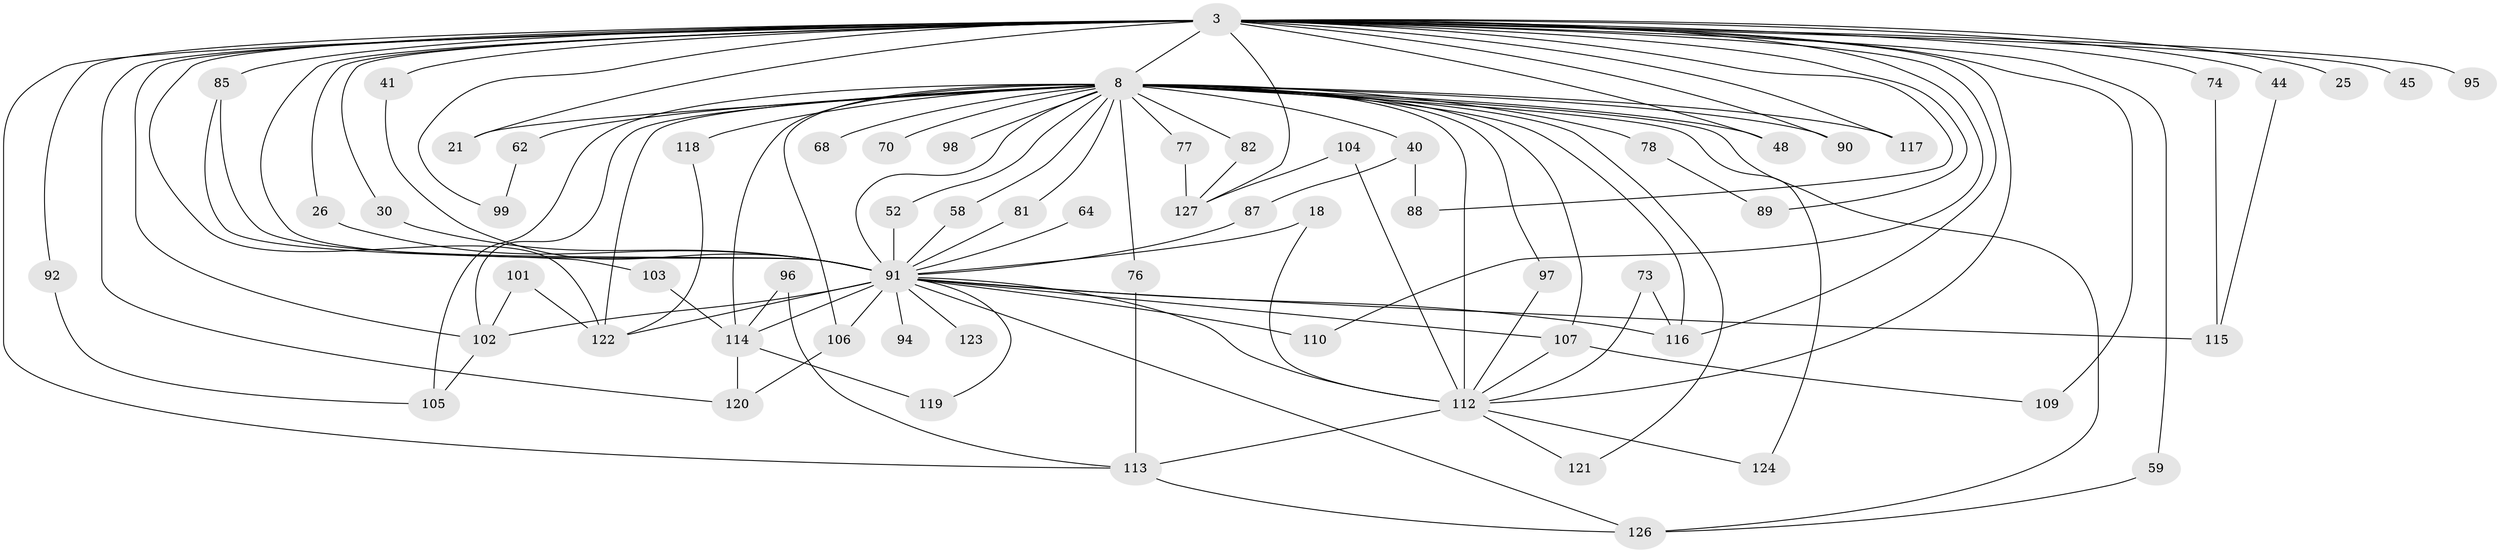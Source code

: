 // original degree distribution, {20: 0.007874015748031496, 28: 0.015748031496062992, 24: 0.007874015748031496, 38: 0.007874015748031496, 21: 0.007874015748031496, 12: 0.007874015748031496, 25: 0.007874015748031496, 26: 0.007874015748031496, 17: 0.007874015748031496, 5: 0.031496062992125984, 3: 0.23622047244094488, 4: 0.07874015748031496, 7: 0.023622047244094488, 2: 0.5354330708661418, 6: 0.015748031496062992}
// Generated by graph-tools (version 1.1) at 2025/46/03/09/25 04:46:13]
// undirected, 63 vertices, 116 edges
graph export_dot {
graph [start="1"]
  node [color=gray90,style=filled];
  3 [super="+2+1"];
  8 [super="+5+4"];
  18;
  21;
  25;
  26;
  30;
  40;
  41;
  44;
  45;
  48;
  52;
  58;
  59;
  62;
  64;
  68 [super="+28"];
  70;
  73;
  74 [super="+17"];
  76;
  77;
  78 [super="+55"];
  81;
  82;
  85 [super="+53"];
  87;
  88;
  89;
  90;
  91 [super="+67+9"];
  92;
  94;
  95;
  96;
  97;
  98;
  99;
  101;
  102 [super="+66+79+69+49"];
  103;
  104;
  105 [super="+24"];
  106 [super="+56"];
  107 [super="+46+61"];
  109;
  110 [super="+36"];
  112 [super="+50+34"];
  113 [super="+51+39"];
  114 [super="+32+31+86+43+71"];
  115 [super="+57"];
  116 [super="+42+80+35"];
  117;
  118 [super="+65+27"];
  119 [super="+83"];
  120 [super="+93"];
  121;
  122 [super="+11+111"];
  123 [super="+14"];
  124;
  126 [super="+108+37+72+125"];
  127 [super="+60+38"];
  3 -- 8 [weight=9];
  3 -- 25 [weight=2];
  3 -- 44 [weight=2];
  3 -- 45 [weight=2];
  3 -- 91 [weight=7];
  3 -- 95 [weight=2];
  3 -- 117;
  3 -- 127 [weight=4];
  3 -- 74 [weight=3];
  3 -- 21;
  3 -- 26;
  3 -- 90;
  3 -- 30;
  3 -- 99;
  3 -- 41;
  3 -- 48;
  3 -- 59;
  3 -- 110;
  3 -- 85 [weight=2];
  3 -- 88;
  3 -- 89;
  3 -- 92;
  3 -- 109;
  3 -- 112 [weight=8];
  3 -- 122 [weight=2];
  3 -- 116 [weight=2];
  3 -- 113 [weight=2];
  3 -- 102 [weight=4];
  3 -- 120;
  8 -- 58;
  8 -- 62 [weight=2];
  8 -- 70 [weight=2];
  8 -- 76;
  8 -- 78 [weight=3];
  8 -- 81;
  8 -- 121;
  8 -- 82;
  8 -- 90;
  8 -- 40 [weight=2];
  8 -- 107 [weight=2];
  8 -- 105 [weight=5];
  8 -- 68 [weight=2];
  8 -- 116 [weight=2];
  8 -- 112 [weight=7];
  8 -- 77;
  8 -- 21;
  8 -- 97;
  8 -- 98;
  8 -- 106 [weight=2];
  8 -- 48;
  8 -- 114 [weight=5];
  8 -- 52;
  8 -- 117;
  8 -- 122 [weight=2];
  8 -- 124;
  8 -- 91 [weight=7];
  8 -- 126 [weight=3];
  8 -- 102 [weight=2];
  8 -- 118 [weight=3];
  18 -- 112;
  18 -- 91;
  26 -- 91;
  30 -- 91;
  40 -- 87;
  40 -- 88;
  41 -- 91;
  44 -- 115;
  52 -- 91;
  58 -- 91;
  59 -- 126;
  62 -- 99;
  64 -- 91 [weight=2];
  73 -- 116;
  73 -- 112;
  74 -- 115;
  76 -- 113;
  77 -- 127;
  78 -- 89;
  81 -- 91;
  82 -- 127;
  85 -- 103;
  85 -- 91;
  87 -- 91;
  91 -- 94 [weight=2];
  91 -- 106;
  91 -- 107 [weight=2];
  91 -- 110 [weight=2];
  91 -- 112 [weight=4];
  91 -- 114 [weight=2];
  91 -- 115;
  91 -- 116 [weight=2];
  91 -- 119;
  91 -- 123 [weight=3];
  91 -- 126 [weight=3];
  91 -- 122 [weight=2];
  91 -- 102 [weight=3];
  92 -- 105;
  96 -- 114;
  96 -- 113;
  97 -- 112;
  101 -- 122;
  101 -- 102;
  102 -- 105 [weight=2];
  103 -- 114;
  104 -- 127;
  104 -- 112;
  106 -- 120;
  107 -- 112;
  107 -- 109;
  112 -- 113 [weight=2];
  112 -- 121;
  112 -- 124;
  113 -- 126;
  114 -- 119;
  114 -- 120;
  118 -- 122;
}
